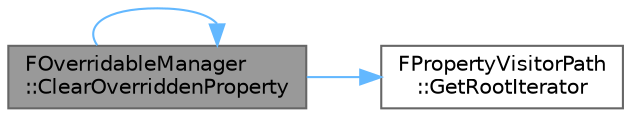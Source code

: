 digraph "FOverridableManager::ClearOverriddenProperty"
{
 // INTERACTIVE_SVG=YES
 // LATEX_PDF_SIZE
  bgcolor="transparent";
  edge [fontname=Helvetica,fontsize=10,labelfontname=Helvetica,labelfontsize=10];
  node [fontname=Helvetica,fontsize=10,shape=box,height=0.2,width=0.4];
  rankdir="LR";
  Node1 [id="Node000001",label="FOverridableManager\l::ClearOverriddenProperty",height=0.2,width=0.4,color="gray40", fillcolor="grey60", style="filled", fontcolor="black",tooltip="Clears an overridden properties specified by the property chain."];
  Node1 -> Node1 [id="edge1_Node000001_Node000001",color="steelblue1",style="solid",tooltip=" "];
  Node1 -> Node2 [id="edge2_Node000001_Node000002",color="steelblue1",style="solid",tooltip=" "];
  Node2 [id="Node000002",label="FPropertyVisitorPath\l::GetRootIterator",height=0.2,width=0.4,color="grey40", fillcolor="white", style="filled",URL="$d0/d9e/structFPropertyVisitorPath.html#af75586ed53c0cf96d5a726bc46e289d8",tooltip="Returns an iterator on the root path node, useful when calling methods that are recursive."];
}
